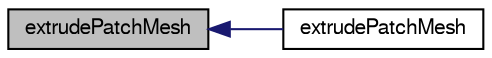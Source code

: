 digraph "extrudePatchMesh"
{
  bgcolor="transparent";
  edge [fontname="FreeSans",fontsize="10",labelfontname="FreeSans",labelfontsize="10"];
  node [fontname="FreeSans",fontsize="10",shape=record];
  rankdir="LR";
  Node396 [label="extrudePatchMesh",height=0.2,width=0.4,color="black", fillcolor="grey75", style="filled", fontcolor="black"];
  Node396 -> Node397 [dir="back",color="midnightblue",fontsize="10",style="solid",fontname="FreeSans"];
  Node397 [label="extrudePatchMesh",height=0.2,width=0.4,color="black",URL="$a21446.html#a77c38d44412dec4a378d698eb9e11625",tooltip="Construct from mesh, patch, dictionary and new mesh. "];
}
